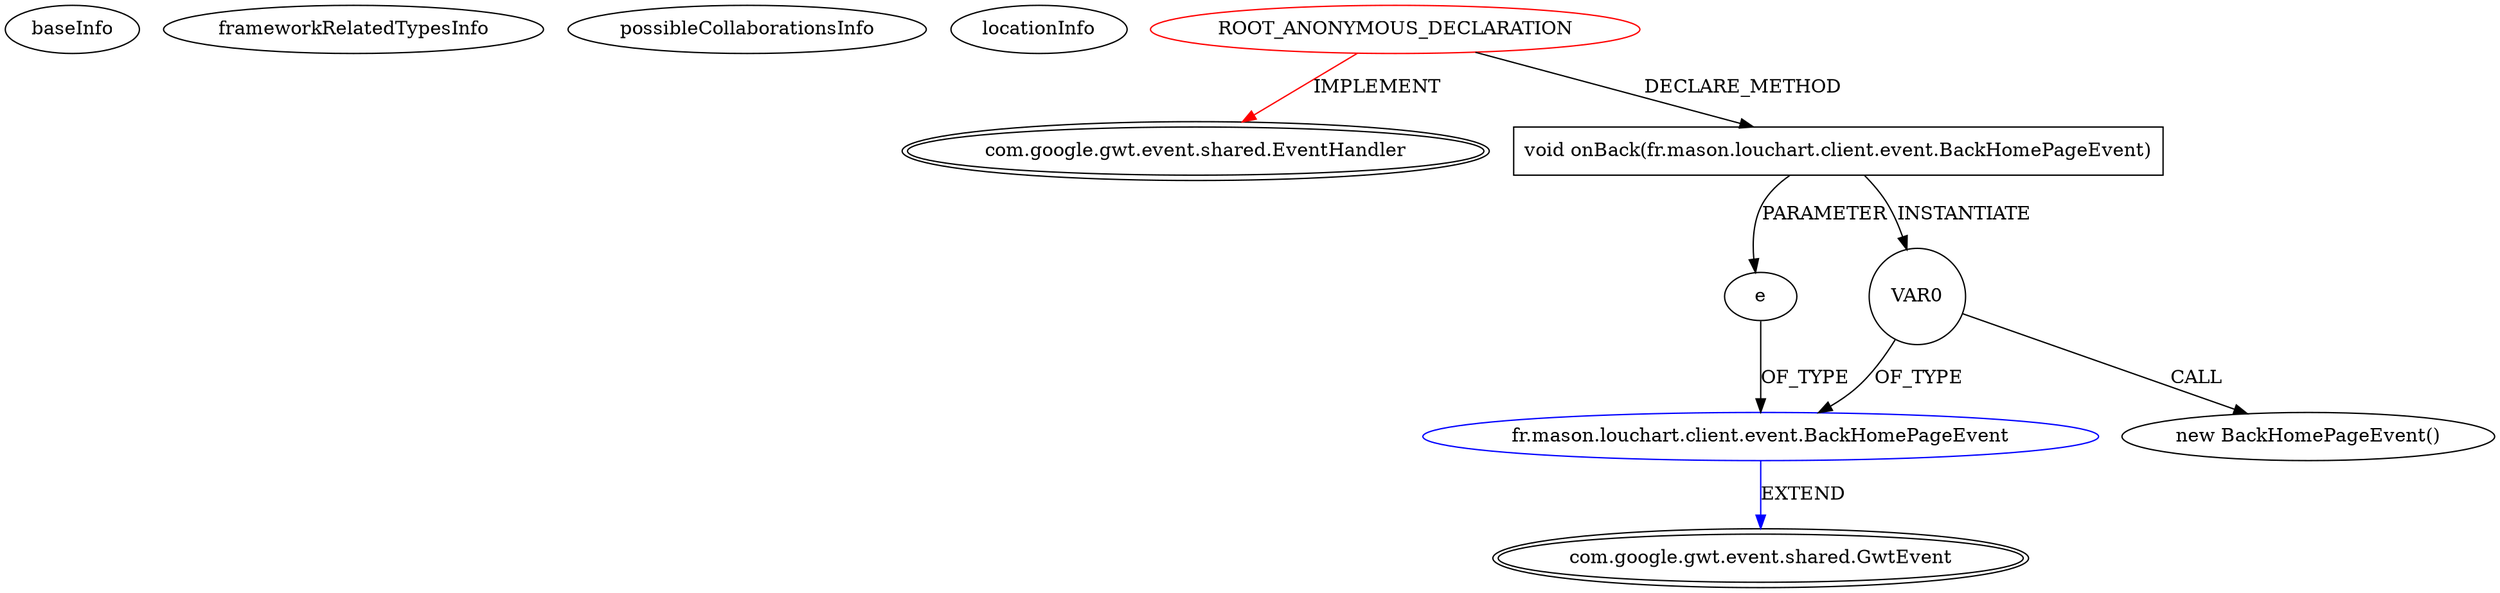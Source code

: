 digraph {
baseInfo[graphId=305,category="extension_graph",isAnonymous=true,possibleRelation=true]
frameworkRelatedTypesInfo[0="com.google.gwt.event.shared.EventHandler"]
possibleCollaborationsInfo[0="305~CLIENT_METHOD_DECLARATION-INSTANTIATION-CLIENT_METHOD_DECLARATION-PARAMETER_DECLARATION-~com.google.gwt.event.shared.EventHandler ~com.google.gwt.event.shared.GwtEvent ~true~false"]
locationInfo[projectName="Masonu-Sample_MVP_pattern_with_GWT",filePath="/Masonu-Sample_MVP_pattern_with_GWT/Sample_MVP_pattern_with_GWT-master/src/fr/mason/louchart/client/presenter/MenuBarPresenter.java",contextSignature="void bind()",graphId="305"]
0[label="ROOT_ANONYMOUS_DECLARATION",vertexType="ROOT_ANONYMOUS_DECLARATION",isFrameworkType=false,color=red]
1[label="com.google.gwt.event.shared.EventHandler",vertexType="FRAMEWORK_INTERFACE_TYPE",isFrameworkType=true,peripheries=2]
2[label="void onBack(fr.mason.louchart.client.event.BackHomePageEvent)",vertexType="CLIENT_METHOD_DECLARATION",isFrameworkType=false,shape=box]
3[label="e",vertexType="PARAMETER_DECLARATION",isFrameworkType=false]
4[label="fr.mason.louchart.client.event.BackHomePageEvent",vertexType="REFERENCE_CLIENT_CLASS_DECLARATION",isFrameworkType=false,color=blue]
5[label="com.google.gwt.event.shared.GwtEvent",vertexType="FRAMEWORK_CLASS_TYPE",isFrameworkType=true,peripheries=2]
7[label="VAR0",vertexType="VARIABLE_EXPRESION",isFrameworkType=false,shape=circle]
6[label="new BackHomePageEvent()",vertexType="CONSTRUCTOR_CALL",isFrameworkType=false]
0->1[label="IMPLEMENT",color=red]
0->2[label="DECLARE_METHOD"]
4->5[label="EXTEND",color=blue]
3->4[label="OF_TYPE"]
2->3[label="PARAMETER"]
2->7[label="INSTANTIATE"]
7->4[label="OF_TYPE"]
7->6[label="CALL"]
}
